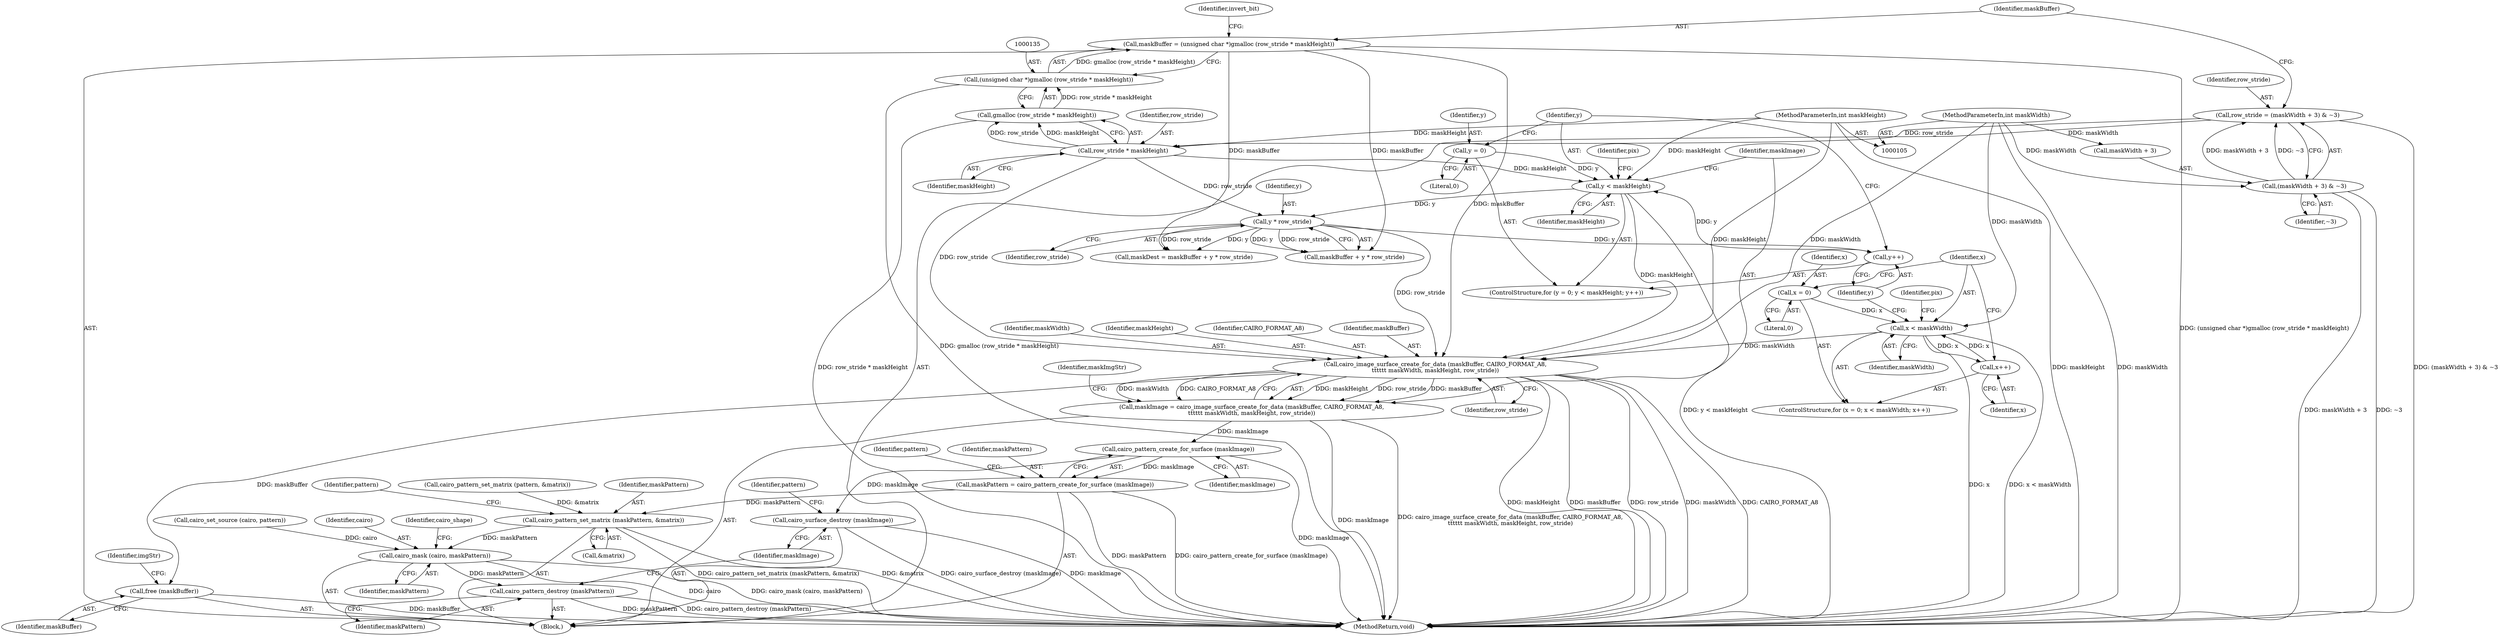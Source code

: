 digraph "0_poppler_7b2d314a61fd0e12f47c62996cb49ec0d1ba747a_2@API" {
"1000202" [label="(Call,cairo_image_surface_create_for_data (maskBuffer, CAIRO_FORMAT_A8,\n\t\t\t\t\t\t maskWidth, maskHeight, row_stride))"];
"1000132" [label="(Call,maskBuffer = (unsigned char *)gmalloc (row_stride * maskHeight))"];
"1000134" [label="(Call,(unsigned char *)gmalloc (row_stride * maskHeight))"];
"1000136" [label="(Call,gmalloc (row_stride * maskHeight))"];
"1000137" [label="(Call,row_stride * maskHeight)"];
"1000124" [label="(Call,row_stride = (maskWidth + 3) & ~3)"];
"1000126" [label="(Call,(maskWidth + 3) & ~3)"];
"1000113" [label="(MethodParameterIn,int maskWidth)"];
"1000114" [label="(MethodParameterIn,int maskHeight)"];
"1000177" [label="(Call,x < maskWidth)"];
"1000180" [label="(Call,x++)"];
"1000174" [label="(Call,x = 0)"];
"1000157" [label="(Call,y < maskHeight)"];
"1000154" [label="(Call,y = 0)"];
"1000160" [label="(Call,y++)"];
"1000170" [label="(Call,y * row_stride)"];
"1000200" [label="(Call,maskImage = cairo_image_surface_create_for_data (maskBuffer, CAIRO_FORMAT_A8,\n\t\t\t\t\t\t maskWidth, maskHeight, row_stride))"];
"1000298" [label="(Call,cairo_pattern_create_for_surface (maskImage))"];
"1000296" [label="(Call,maskPattern = cairo_pattern_create_for_surface (maskImage))"];
"1000328" [label="(Call,cairo_pattern_set_matrix (maskPattern, &matrix))"];
"1000338" [label="(Call,cairo_mask (cairo, maskPattern))"];
"1000352" [label="(Call,cairo_pattern_destroy (maskPattern))"];
"1000354" [label="(Call,cairo_surface_destroy (maskImage))"];
"1000362" [label="(Call,free (maskBuffer))"];
"1000139" [label="(Identifier,maskHeight)"];
"1000166" [label="(Call,maskDest = maskBuffer + y * row_stride)"];
"1000126" [label="(Call,(maskWidth + 3) & ~3)"];
"1000175" [label="(Identifier,x)"];
"1000355" [label="(Identifier,maskImage)"];
"1000330" [label="(Call,&matrix)"];
"1000362" [label="(Call,free (maskBuffer))"];
"1000186" [label="(Identifier,pix)"];
"1000335" [label="(Call,cairo_set_source (cairo, pattern))"];
"1000177" [label="(Call,x < maskWidth)"];
"1000137" [label="(Call,row_stride * maskHeight)"];
"1000130" [label="(Identifier,~3)"];
"1000297" [label="(Identifier,maskPattern)"];
"1000180" [label="(Call,x++)"];
"1000205" [label="(Identifier,maskWidth)"];
"1000206" [label="(Identifier,maskHeight)"];
"1000157" [label="(Call,y < maskHeight)"];
"1000155" [label="(Identifier,y)"];
"1000204" [label="(Identifier,CAIRO_FORMAT_A8)"];
"1000171" [label="(Identifier,y)"];
"1000181" [label="(Identifier,x)"];
"1000113" [label="(MethodParameterIn,int maskWidth)"];
"1000340" [label="(Identifier,maskPattern)"];
"1000161" [label="(Identifier,y)"];
"1000156" [label="(Literal,0)"];
"1000164" [label="(Identifier,pix)"];
"1000353" [label="(Identifier,maskPattern)"];
"1000136" [label="(Call,gmalloc (row_stride * maskHeight))"];
"1000148" [label="(Identifier,invert_bit)"];
"1000138" [label="(Identifier,row_stride)"];
"1000203" [label="(Identifier,maskBuffer)"];
"1000160" [label="(Call,y++)"];
"1000200" [label="(Call,maskImage = cairo_image_surface_create_for_data (maskBuffer, CAIRO_FORMAT_A8,\n\t\t\t\t\t\t maskWidth, maskHeight, row_stride))"];
"1000298" [label="(Call,cairo_pattern_create_for_surface (maskImage))"];
"1000299" [label="(Identifier,maskImage)"];
"1000354" [label="(Call,cairo_surface_destroy (maskImage))"];
"1000124" [label="(Call,row_stride = (maskWidth + 3) & ~3)"];
"1000324" [label="(Call,cairo_pattern_set_matrix (pattern, &matrix))"];
"1000178" [label="(Identifier,x)"];
"1000133" [label="(Identifier,maskBuffer)"];
"1000153" [label="(ControlStructure,for (y = 0; y < maskHeight; y++))"];
"1000207" [label="(Identifier,row_stride)"];
"1000159" [label="(Identifier,maskHeight)"];
"1000125" [label="(Identifier,row_stride)"];
"1000127" [label="(Call,maskWidth + 3)"];
"1000168" [label="(Call,maskBuffer + y * row_stride)"];
"1000202" [label="(Call,cairo_image_surface_create_for_data (maskBuffer, CAIRO_FORMAT_A8,\n\t\t\t\t\t\t maskWidth, maskHeight, row_stride))"];
"1000116" [label="(Block,)"];
"1000329" [label="(Identifier,maskPattern)"];
"1000338" [label="(Call,cairo_mask (cairo, maskPattern))"];
"1000201" [label="(Identifier,maskImage)"];
"1000154" [label="(Call,y = 0)"];
"1000179" [label="(Identifier,maskWidth)"];
"1000365" [label="(Identifier,imgStr)"];
"1000176" [label="(Literal,0)"];
"1000134" [label="(Call,(unsigned char *)gmalloc (row_stride * maskHeight))"];
"1000132" [label="(Call,maskBuffer = (unsigned char *)gmalloc (row_stride * maskHeight))"];
"1000114" [label="(MethodParameterIn,int maskHeight)"];
"1000170" [label="(Call,y * row_stride)"];
"1000174" [label="(Call,x = 0)"];
"1000173" [label="(ControlStructure,for (x = 0; x < maskWidth; x++))"];
"1000333" [label="(Identifier,pattern)"];
"1000209" [label="(Identifier,maskImgStr)"];
"1000339" [label="(Identifier,cairo)"];
"1000357" [label="(Identifier,pattern)"];
"1000158" [label="(Identifier,y)"];
"1000172" [label="(Identifier,row_stride)"];
"1000328" [label="(Call,cairo_pattern_set_matrix (maskPattern, &matrix))"];
"1000352" [label="(Call,cairo_pattern_destroy (maskPattern))"];
"1000363" [label="(Identifier,maskBuffer)"];
"1000302" [label="(Identifier,pattern)"];
"1000342" [label="(Identifier,cairo_shape)"];
"1000366" [label="(MethodReturn,void)"];
"1000296" [label="(Call,maskPattern = cairo_pattern_create_for_surface (maskImage))"];
"1000202" -> "1000200"  [label="AST: "];
"1000202" -> "1000207"  [label="CFG: "];
"1000203" -> "1000202"  [label="AST: "];
"1000204" -> "1000202"  [label="AST: "];
"1000205" -> "1000202"  [label="AST: "];
"1000206" -> "1000202"  [label="AST: "];
"1000207" -> "1000202"  [label="AST: "];
"1000200" -> "1000202"  [label="CFG: "];
"1000202" -> "1000366"  [label="DDG: maskHeight"];
"1000202" -> "1000366"  [label="DDG: maskBuffer"];
"1000202" -> "1000366"  [label="DDG: row_stride"];
"1000202" -> "1000366"  [label="DDG: maskWidth"];
"1000202" -> "1000366"  [label="DDG: CAIRO_FORMAT_A8"];
"1000202" -> "1000200"  [label="DDG: maskHeight"];
"1000202" -> "1000200"  [label="DDG: row_stride"];
"1000202" -> "1000200"  [label="DDG: maskBuffer"];
"1000202" -> "1000200"  [label="DDG: maskWidth"];
"1000202" -> "1000200"  [label="DDG: CAIRO_FORMAT_A8"];
"1000132" -> "1000202"  [label="DDG: maskBuffer"];
"1000177" -> "1000202"  [label="DDG: maskWidth"];
"1000113" -> "1000202"  [label="DDG: maskWidth"];
"1000157" -> "1000202"  [label="DDG: maskHeight"];
"1000114" -> "1000202"  [label="DDG: maskHeight"];
"1000170" -> "1000202"  [label="DDG: row_stride"];
"1000137" -> "1000202"  [label="DDG: row_stride"];
"1000202" -> "1000362"  [label="DDG: maskBuffer"];
"1000132" -> "1000116"  [label="AST: "];
"1000132" -> "1000134"  [label="CFG: "];
"1000133" -> "1000132"  [label="AST: "];
"1000134" -> "1000132"  [label="AST: "];
"1000148" -> "1000132"  [label="CFG: "];
"1000132" -> "1000366"  [label="DDG: (unsigned char *)gmalloc (row_stride * maskHeight)"];
"1000134" -> "1000132"  [label="DDG: gmalloc (row_stride * maskHeight)"];
"1000132" -> "1000166"  [label="DDG: maskBuffer"];
"1000132" -> "1000168"  [label="DDG: maskBuffer"];
"1000134" -> "1000136"  [label="CFG: "];
"1000135" -> "1000134"  [label="AST: "];
"1000136" -> "1000134"  [label="AST: "];
"1000134" -> "1000366"  [label="DDG: gmalloc (row_stride * maskHeight)"];
"1000136" -> "1000134"  [label="DDG: row_stride * maskHeight"];
"1000136" -> "1000137"  [label="CFG: "];
"1000137" -> "1000136"  [label="AST: "];
"1000136" -> "1000366"  [label="DDG: row_stride * maskHeight"];
"1000137" -> "1000136"  [label="DDG: row_stride"];
"1000137" -> "1000136"  [label="DDG: maskHeight"];
"1000137" -> "1000139"  [label="CFG: "];
"1000138" -> "1000137"  [label="AST: "];
"1000139" -> "1000137"  [label="AST: "];
"1000124" -> "1000137"  [label="DDG: row_stride"];
"1000114" -> "1000137"  [label="DDG: maskHeight"];
"1000137" -> "1000157"  [label="DDG: maskHeight"];
"1000137" -> "1000170"  [label="DDG: row_stride"];
"1000124" -> "1000116"  [label="AST: "];
"1000124" -> "1000126"  [label="CFG: "];
"1000125" -> "1000124"  [label="AST: "];
"1000126" -> "1000124"  [label="AST: "];
"1000133" -> "1000124"  [label="CFG: "];
"1000124" -> "1000366"  [label="DDG: (maskWidth + 3) & ~3"];
"1000126" -> "1000124"  [label="DDG: maskWidth + 3"];
"1000126" -> "1000124"  [label="DDG: ~3"];
"1000126" -> "1000130"  [label="CFG: "];
"1000127" -> "1000126"  [label="AST: "];
"1000130" -> "1000126"  [label="AST: "];
"1000126" -> "1000366"  [label="DDG: ~3"];
"1000126" -> "1000366"  [label="DDG: maskWidth + 3"];
"1000113" -> "1000126"  [label="DDG: maskWidth"];
"1000113" -> "1000105"  [label="AST: "];
"1000113" -> "1000366"  [label="DDG: maskWidth"];
"1000113" -> "1000127"  [label="DDG: maskWidth"];
"1000113" -> "1000177"  [label="DDG: maskWidth"];
"1000114" -> "1000105"  [label="AST: "];
"1000114" -> "1000366"  [label="DDG: maskHeight"];
"1000114" -> "1000157"  [label="DDG: maskHeight"];
"1000177" -> "1000173"  [label="AST: "];
"1000177" -> "1000179"  [label="CFG: "];
"1000178" -> "1000177"  [label="AST: "];
"1000179" -> "1000177"  [label="AST: "];
"1000186" -> "1000177"  [label="CFG: "];
"1000161" -> "1000177"  [label="CFG: "];
"1000177" -> "1000366"  [label="DDG: x"];
"1000177" -> "1000366"  [label="DDG: x < maskWidth"];
"1000180" -> "1000177"  [label="DDG: x"];
"1000174" -> "1000177"  [label="DDG: x"];
"1000177" -> "1000180"  [label="DDG: x"];
"1000180" -> "1000173"  [label="AST: "];
"1000180" -> "1000181"  [label="CFG: "];
"1000181" -> "1000180"  [label="AST: "];
"1000178" -> "1000180"  [label="CFG: "];
"1000174" -> "1000173"  [label="AST: "];
"1000174" -> "1000176"  [label="CFG: "];
"1000175" -> "1000174"  [label="AST: "];
"1000176" -> "1000174"  [label="AST: "];
"1000178" -> "1000174"  [label="CFG: "];
"1000157" -> "1000153"  [label="AST: "];
"1000157" -> "1000159"  [label="CFG: "];
"1000158" -> "1000157"  [label="AST: "];
"1000159" -> "1000157"  [label="AST: "];
"1000164" -> "1000157"  [label="CFG: "];
"1000201" -> "1000157"  [label="CFG: "];
"1000157" -> "1000366"  [label="DDG: y < maskHeight"];
"1000154" -> "1000157"  [label="DDG: y"];
"1000160" -> "1000157"  [label="DDG: y"];
"1000157" -> "1000170"  [label="DDG: y"];
"1000154" -> "1000153"  [label="AST: "];
"1000154" -> "1000156"  [label="CFG: "];
"1000155" -> "1000154"  [label="AST: "];
"1000156" -> "1000154"  [label="AST: "];
"1000158" -> "1000154"  [label="CFG: "];
"1000160" -> "1000153"  [label="AST: "];
"1000160" -> "1000161"  [label="CFG: "];
"1000161" -> "1000160"  [label="AST: "];
"1000158" -> "1000160"  [label="CFG: "];
"1000170" -> "1000160"  [label="DDG: y"];
"1000170" -> "1000168"  [label="AST: "];
"1000170" -> "1000172"  [label="CFG: "];
"1000171" -> "1000170"  [label="AST: "];
"1000172" -> "1000170"  [label="AST: "];
"1000168" -> "1000170"  [label="CFG: "];
"1000170" -> "1000166"  [label="DDG: y"];
"1000170" -> "1000166"  [label="DDG: row_stride"];
"1000170" -> "1000168"  [label="DDG: y"];
"1000170" -> "1000168"  [label="DDG: row_stride"];
"1000200" -> "1000116"  [label="AST: "];
"1000201" -> "1000200"  [label="AST: "];
"1000209" -> "1000200"  [label="CFG: "];
"1000200" -> "1000366"  [label="DDG: maskImage"];
"1000200" -> "1000366"  [label="DDG: cairo_image_surface_create_for_data (maskBuffer, CAIRO_FORMAT_A8,\n\t\t\t\t\t\t maskWidth, maskHeight, row_stride)"];
"1000200" -> "1000298"  [label="DDG: maskImage"];
"1000298" -> "1000296"  [label="AST: "];
"1000298" -> "1000299"  [label="CFG: "];
"1000299" -> "1000298"  [label="AST: "];
"1000296" -> "1000298"  [label="CFG: "];
"1000298" -> "1000366"  [label="DDG: maskImage"];
"1000298" -> "1000296"  [label="DDG: maskImage"];
"1000298" -> "1000354"  [label="DDG: maskImage"];
"1000296" -> "1000116"  [label="AST: "];
"1000297" -> "1000296"  [label="AST: "];
"1000302" -> "1000296"  [label="CFG: "];
"1000296" -> "1000366"  [label="DDG: cairo_pattern_create_for_surface (maskImage)"];
"1000296" -> "1000366"  [label="DDG: maskPattern"];
"1000296" -> "1000328"  [label="DDG: maskPattern"];
"1000328" -> "1000116"  [label="AST: "];
"1000328" -> "1000330"  [label="CFG: "];
"1000329" -> "1000328"  [label="AST: "];
"1000330" -> "1000328"  [label="AST: "];
"1000333" -> "1000328"  [label="CFG: "];
"1000328" -> "1000366"  [label="DDG: cairo_pattern_set_matrix (maskPattern, &matrix)"];
"1000328" -> "1000366"  [label="DDG: &matrix"];
"1000324" -> "1000328"  [label="DDG: &matrix"];
"1000328" -> "1000338"  [label="DDG: maskPattern"];
"1000338" -> "1000116"  [label="AST: "];
"1000338" -> "1000340"  [label="CFG: "];
"1000339" -> "1000338"  [label="AST: "];
"1000340" -> "1000338"  [label="AST: "];
"1000342" -> "1000338"  [label="CFG: "];
"1000338" -> "1000366"  [label="DDG: cairo"];
"1000338" -> "1000366"  [label="DDG: cairo_mask (cairo, maskPattern)"];
"1000335" -> "1000338"  [label="DDG: cairo"];
"1000338" -> "1000352"  [label="DDG: maskPattern"];
"1000352" -> "1000116"  [label="AST: "];
"1000352" -> "1000353"  [label="CFG: "];
"1000353" -> "1000352"  [label="AST: "];
"1000355" -> "1000352"  [label="CFG: "];
"1000352" -> "1000366"  [label="DDG: maskPattern"];
"1000352" -> "1000366"  [label="DDG: cairo_pattern_destroy (maskPattern)"];
"1000354" -> "1000116"  [label="AST: "];
"1000354" -> "1000355"  [label="CFG: "];
"1000355" -> "1000354"  [label="AST: "];
"1000357" -> "1000354"  [label="CFG: "];
"1000354" -> "1000366"  [label="DDG: cairo_surface_destroy (maskImage)"];
"1000354" -> "1000366"  [label="DDG: maskImage"];
"1000362" -> "1000116"  [label="AST: "];
"1000362" -> "1000363"  [label="CFG: "];
"1000363" -> "1000362"  [label="AST: "];
"1000365" -> "1000362"  [label="CFG: "];
"1000362" -> "1000366"  [label="DDG: maskBuffer"];
}
